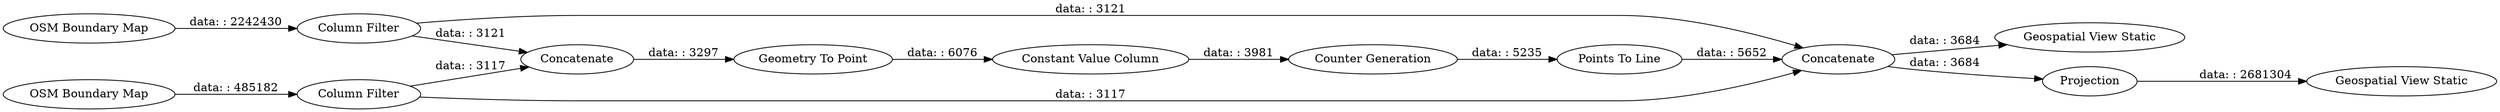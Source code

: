 digraph {
	"-6468662767378581001_1734" [label="Constant Value Column"]
	"-6468662767378581001_54" [label="Column Filter"]
	"-6468662767378581001_58" [label="Geospatial View Static"]
	"-6468662767378581001_65" [label=Concatenate]
	"-6468662767378581001_64" [label="Points To Line"]
	"-6468662767378581001_53" [label="Column Filter"]
	"-6468662767378581001_1732" [label="Counter Generation"]
	"-6468662767378581001_47" [label="OSM Boundary Map"]
	"-6468662767378581001_46" [label="Geospatial View Static"]
	"-6468662767378581001_61" [label="Geometry To Point"]
	"-6468662767378581001_63" [label=Concatenate]
	"-6468662767378581001_43" [label=Projection]
	"-6468662767378581001_51" [label="OSM Boundary Map"]
	"-6468662767378581001_63" -> "-6468662767378581001_58" [label="data: : 3684"]
	"-6468662767378581001_54" -> "-6468662767378581001_65" [label="data: : 3117"]
	"-6468662767378581001_53" -> "-6468662767378581001_63" [label="data: : 3121"]
	"-6468662767378581001_65" -> "-6468662767378581001_61" [label="data: : 3297"]
	"-6468662767378581001_43" -> "-6468662767378581001_46" [label="data: : 2681304"]
	"-6468662767378581001_61" -> "-6468662767378581001_1734" [label="data: : 6076"]
	"-6468662767378581001_51" -> "-6468662767378581001_54" [label="data: : 485182"]
	"-6468662767378581001_47" -> "-6468662767378581001_53" [label="data: : 2242430"]
	"-6468662767378581001_64" -> "-6468662767378581001_63" [label="data: : 5652"]
	"-6468662767378581001_1734" -> "-6468662767378581001_1732" [label="data: : 3981"]
	"-6468662767378581001_53" -> "-6468662767378581001_65" [label="data: : 3121"]
	"-6468662767378581001_1732" -> "-6468662767378581001_64" [label="data: : 5235"]
	"-6468662767378581001_54" -> "-6468662767378581001_63" [label="data: : 3117"]
	"-6468662767378581001_63" -> "-6468662767378581001_43" [label="data: : 3684"]
	rankdir=LR
}
